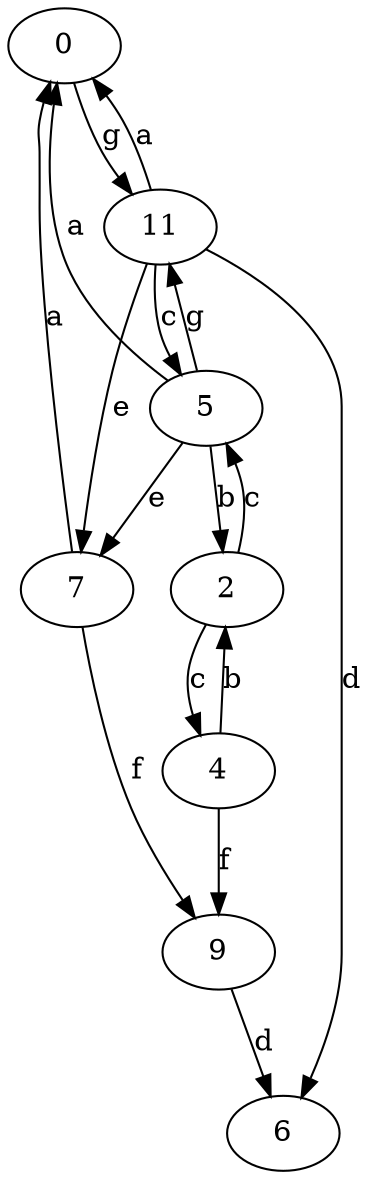 strict digraph  {
0;
2;
4;
5;
6;
7;
9;
11;
0 -> 11  [label=g];
2 -> 4  [label=c];
2 -> 5  [label=c];
4 -> 2  [label=b];
4 -> 9  [label=f];
5 -> 0  [label=a];
5 -> 2  [label=b];
5 -> 7  [label=e];
5 -> 11  [label=g];
7 -> 0  [label=a];
7 -> 9  [label=f];
9 -> 6  [label=d];
11 -> 0  [label=a];
11 -> 5  [label=c];
11 -> 6  [label=d];
11 -> 7  [label=e];
}
